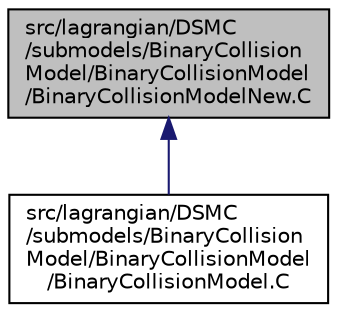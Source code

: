 digraph "src/lagrangian/DSMC/submodels/BinaryCollisionModel/BinaryCollisionModel/BinaryCollisionModelNew.C"
{
  bgcolor="transparent";
  edge [fontname="Helvetica",fontsize="10",labelfontname="Helvetica",labelfontsize="10"];
  node [fontname="Helvetica",fontsize="10",shape=record];
  Node1 [label="src/lagrangian/DSMC\l/submodels/BinaryCollision\lModel/BinaryCollisionModel\l/BinaryCollisionModelNew.C",height=0.2,width=0.4,color="black", fillcolor="grey75", style="filled", fontcolor="black"];
  Node1 -> Node2 [dir="back",color="midnightblue",fontsize="10",style="solid",fontname="Helvetica"];
  Node2 [label="src/lagrangian/DSMC\l/submodels/BinaryCollision\lModel/BinaryCollisionModel\l/BinaryCollisionModel.C",height=0.2,width=0.4,color="black",URL="$a06722.html"];
}
